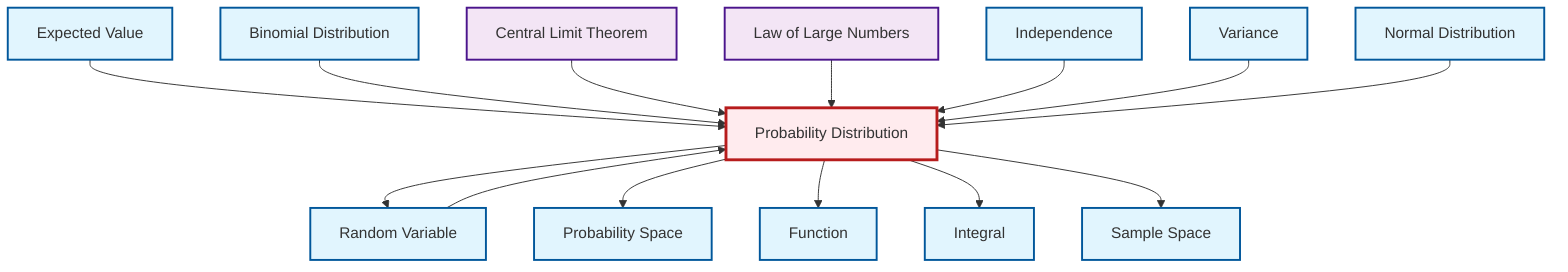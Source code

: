 graph TD
    classDef definition fill:#e1f5fe,stroke:#01579b,stroke-width:2px
    classDef theorem fill:#f3e5f5,stroke:#4a148c,stroke-width:2px
    classDef axiom fill:#fff3e0,stroke:#e65100,stroke-width:2px
    classDef example fill:#e8f5e9,stroke:#1b5e20,stroke-width:2px
    classDef current fill:#ffebee,stroke:#b71c1c,stroke-width:3px
    thm-law-of-large-numbers["Law of Large Numbers"]:::theorem
    def-sample-space["Sample Space"]:::definition
    def-expectation["Expected Value"]:::definition
    def-independence["Independence"]:::definition
    def-random-variable["Random Variable"]:::definition
    def-integral["Integral"]:::definition
    def-probability-distribution["Probability Distribution"]:::definition
    def-probability-space["Probability Space"]:::definition
    def-function["Function"]:::definition
    thm-central-limit["Central Limit Theorem"]:::theorem
    def-variance["Variance"]:::definition
    def-binomial-distribution["Binomial Distribution"]:::definition
    def-normal-distribution["Normal Distribution"]:::definition
    def-probability-distribution --> def-random-variable
    def-probability-distribution --> def-probability-space
    def-expectation --> def-probability-distribution
    def-random-variable --> def-probability-distribution
    def-probability-distribution --> def-function
    def-probability-distribution --> def-integral
    def-probability-distribution --> def-sample-space
    def-binomial-distribution --> def-probability-distribution
    thm-central-limit --> def-probability-distribution
    thm-law-of-large-numbers --> def-probability-distribution
    def-independence --> def-probability-distribution
    def-variance --> def-probability-distribution
    def-normal-distribution --> def-probability-distribution
    class def-probability-distribution current
